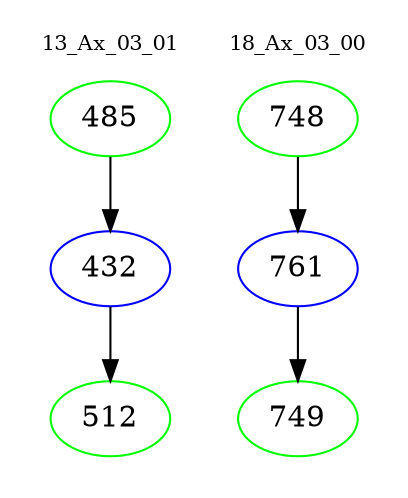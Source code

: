 digraph{
subgraph cluster_0 {
color = white
label = "13_Ax_03_01";
fontsize=10;
T0_485 [label="485", color="green"]
T0_485 -> T0_432 [color="black"]
T0_432 [label="432", color="blue"]
T0_432 -> T0_512 [color="black"]
T0_512 [label="512", color="green"]
}
subgraph cluster_1 {
color = white
label = "18_Ax_03_00";
fontsize=10;
T1_748 [label="748", color="green"]
T1_748 -> T1_761 [color="black"]
T1_761 [label="761", color="blue"]
T1_761 -> T1_749 [color="black"]
T1_749 [label="749", color="green"]
}
}
